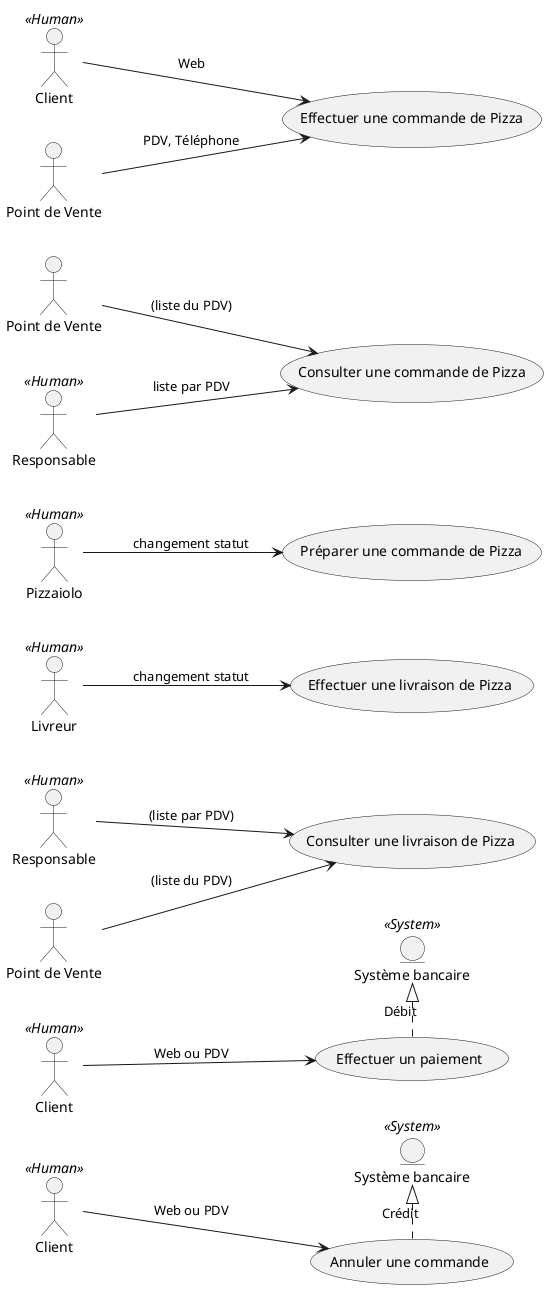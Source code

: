 @startuml
/' Start UML Class '/

/' Flow Direction '/
left to right direction

/' Actor and Entity '/
actor Client << Human >> as C1
actor Client << Human >> as C2
actor Client << Human >> as C3
actor Responsable << Human >> as R1
actor Responsable << Human >> as R2
entity "Système bancaire" << System >> as Bank1
entity "Système bancaire" << System >> as Bank2
actor Livreur << Human >>
actor Pizzaiolo << Human >>
actor "Point de Vente" as PDV1
actor "Point de Vente" as PDV2
actor "Point de Vente" as PDV3

/' Ordering actor and entity '/
C1 -[hidden] PDV1
PDV1 -[hidden] PDV2
PDV2 -[hidden] R1
R1 -[hidden] Pizzaiolo
Pizzaiolo -[hidden] Livreur
Livreur -[hidden] R2
R2 -[hidden] PDV3
PDV3 -[hidden] C2
C2 -[hidden] C3

/' UseCase Relationship '/

/' Effectuer une commande de Pizza '/
(Effectuer une commande de Pizza) as (setOrder)
C1 --> (setOrder) : Web
PDV1 --> (setOrder) : PDV, Téléphone

/' Consulter une commande de Pizza '/
(Consulter une commande de Pizza) as (getOrder)
PDV2 --> (getOrder) : (liste du PDV)
R1 --> (getOrder) : liste par PDV

/' Préparer une commande de Pizza '/
(Préparer une commande de Pizza) as (setPrepare)
Pizzaiolo --> (setPrepare) : changement statut

/' Effectuer une livraison de Pizza '/
(Effectuer une livraison de Pizza) as (setDelivery)
Livreur --> (setDelivery) : changement statut

/' Consulter une livraison de Pizza '/
(Consulter une livraison de Pizza) as (getDelivery)
R2 --> (getDelivery) : (liste par PDV)
PDV3 --> (getDelivery) : (liste du PDV)

/' Effectuer un paiement '/
(Effectuer un paiement) as (setPayment)
C2 --> (setPayment) : Web ou PDV
Bank1 <|. (setPayment) : Débit

/' Annuler une commande '/
(Annuler une commande) as (delOrder)
C3 --> (delOrder) : Web ou PDV
Bank2 <|. (delOrder) : Crédit

/' End UML Class '/
@enduml